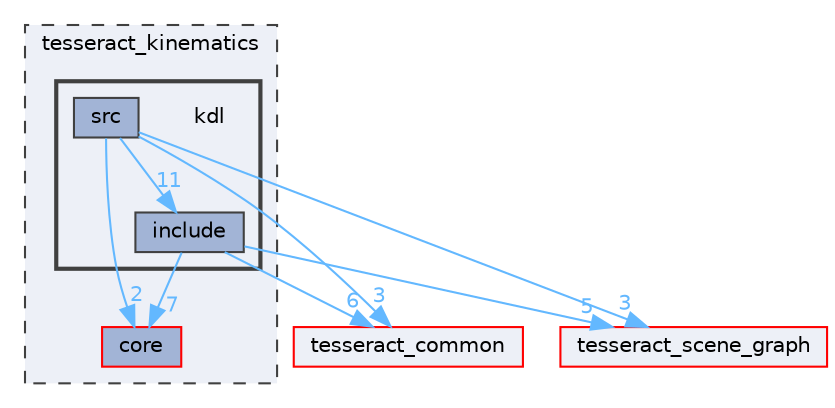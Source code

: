 digraph "tesseract_kinematics/kdl"
{
 // LATEX_PDF_SIZE
  bgcolor="transparent";
  edge [fontname=Helvetica,fontsize=10,labelfontname=Helvetica,labelfontsize=10];
  node [fontname=Helvetica,fontsize=10,shape=box,height=0.2,width=0.4];
  compound=true
  subgraph clusterdir_294055a49f38394d49b8311f78ecb93d {
    graph [ bgcolor="#edf0f7", pencolor="grey25", label="tesseract_kinematics", fontname=Helvetica,fontsize=10 style="filled,dashed", URL="dir_294055a49f38394d49b8311f78ecb93d.html",tooltip=""]
  dir_c514f902ec1d4c8561ea53d834486b22 [label="core", fillcolor="#a2b4d6", color="red", style="filled", URL="dir_c514f902ec1d4c8561ea53d834486b22.html",tooltip=""];
  subgraph clusterdir_ee8bb2d13bac4e23e873d6dd1226b70c {
    graph [ bgcolor="#edf0f7", pencolor="grey25", label="", fontname=Helvetica,fontsize=10 style="filled,bold", URL="dir_ee8bb2d13bac4e23e873d6dd1226b70c.html",tooltip=""]
    dir_ee8bb2d13bac4e23e873d6dd1226b70c [shape=plaintext, label="kdl"];
  dir_fc6b06759427c44cd4ab82dcf2b99494 [label="include", fillcolor="#a2b4d6", color="grey25", style="filled", URL="dir_fc6b06759427c44cd4ab82dcf2b99494.html",tooltip=""];
  dir_5170a47e4f5046a04c895da34e3fbfbd [label="src", fillcolor="#a2b4d6", color="grey25", style="filled", URL="dir_5170a47e4f5046a04c895da34e3fbfbd.html",tooltip=""];
  }
  }
  dir_8430b83f3af685b4c96d298a32e9aa37 [label="tesseract_common", fillcolor="#edf0f7", color="red", style="filled", URL="dir_8430b83f3af685b4c96d298a32e9aa37.html",tooltip=""];
  dir_80ecf6fe8b2ccd2d6af6fe314205f076 [label="tesseract_scene_graph", fillcolor="#edf0f7", color="red", style="filled", URL="dir_80ecf6fe8b2ccd2d6af6fe314205f076.html",tooltip=""];
  dir_fc6b06759427c44cd4ab82dcf2b99494->dir_c514f902ec1d4c8561ea53d834486b22 [headlabel="7", labeldistance=1.5 headhref="dir_000036_000009.html" color="steelblue1" fontcolor="steelblue1"];
  dir_fc6b06759427c44cd4ab82dcf2b99494->dir_8430b83f3af685b4c96d298a32e9aa37 [headlabel="6", labeldistance=1.5 headhref="dir_000036_000075.html" color="steelblue1" fontcolor="steelblue1"];
  dir_fc6b06759427c44cd4ab82dcf2b99494->dir_80ecf6fe8b2ccd2d6af6fe314205f076 [headlabel="5", labeldistance=1.5 headhref="dir_000036_000087.html" color="steelblue1" fontcolor="steelblue1"];
  dir_5170a47e4f5046a04c895da34e3fbfbd->dir_80ecf6fe8b2ccd2d6af6fe314205f076 [headlabel="3", labeldistance=1.5 headhref="dir_000061_000087.html" color="steelblue1" fontcolor="steelblue1"];
  dir_5170a47e4f5046a04c895da34e3fbfbd->dir_8430b83f3af685b4c96d298a32e9aa37 [headlabel="3", labeldistance=1.5 headhref="dir_000061_000075.html" color="steelblue1" fontcolor="steelblue1"];
  dir_5170a47e4f5046a04c895da34e3fbfbd->dir_c514f902ec1d4c8561ea53d834486b22 [headlabel="2", labeldistance=1.5 headhref="dir_000061_000009.html" color="steelblue1" fontcolor="steelblue1"];
  dir_5170a47e4f5046a04c895da34e3fbfbd->dir_fc6b06759427c44cd4ab82dcf2b99494 [headlabel="11", labeldistance=1.5 headhref="dir_000061_000036.html" color="steelblue1" fontcolor="steelblue1"];
}
